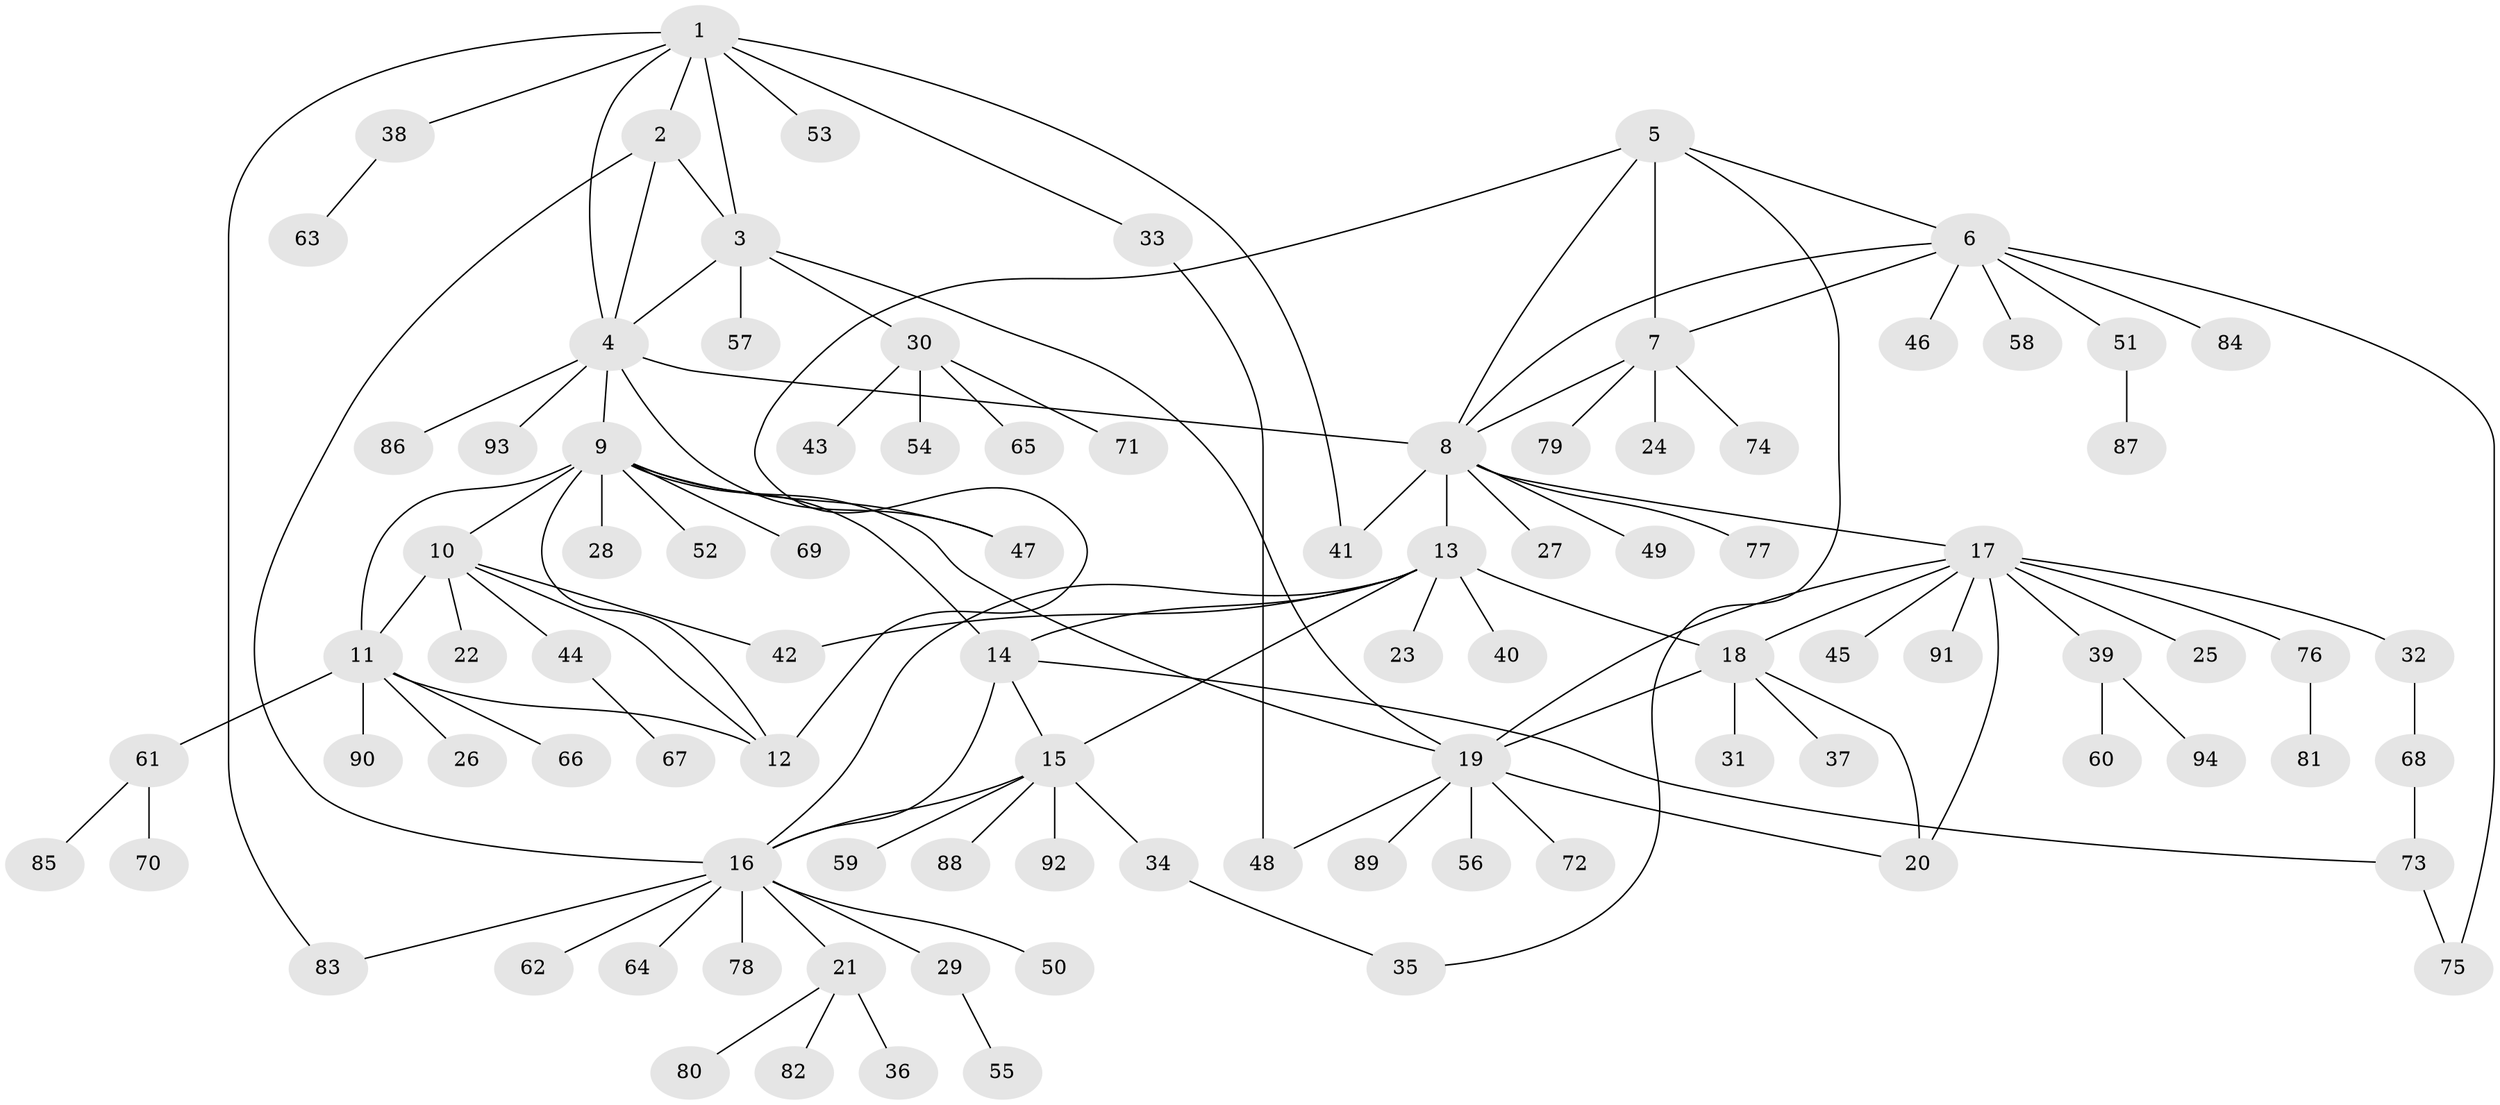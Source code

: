 // Generated by graph-tools (version 1.1) at 2025/11/02/27/25 16:11:32]
// undirected, 94 vertices, 122 edges
graph export_dot {
graph [start="1"]
  node [color=gray90,style=filled];
  1;
  2;
  3;
  4;
  5;
  6;
  7;
  8;
  9;
  10;
  11;
  12;
  13;
  14;
  15;
  16;
  17;
  18;
  19;
  20;
  21;
  22;
  23;
  24;
  25;
  26;
  27;
  28;
  29;
  30;
  31;
  32;
  33;
  34;
  35;
  36;
  37;
  38;
  39;
  40;
  41;
  42;
  43;
  44;
  45;
  46;
  47;
  48;
  49;
  50;
  51;
  52;
  53;
  54;
  55;
  56;
  57;
  58;
  59;
  60;
  61;
  62;
  63;
  64;
  65;
  66;
  67;
  68;
  69;
  70;
  71;
  72;
  73;
  74;
  75;
  76;
  77;
  78;
  79;
  80;
  81;
  82;
  83;
  84;
  85;
  86;
  87;
  88;
  89;
  90;
  91;
  92;
  93;
  94;
  1 -- 2;
  1 -- 3;
  1 -- 4;
  1 -- 33;
  1 -- 38;
  1 -- 41;
  1 -- 53;
  1 -- 83;
  2 -- 3;
  2 -- 4;
  2 -- 16;
  3 -- 4;
  3 -- 19;
  3 -- 30;
  3 -- 57;
  4 -- 8;
  4 -- 9;
  4 -- 47;
  4 -- 86;
  4 -- 93;
  5 -- 6;
  5 -- 7;
  5 -- 8;
  5 -- 12;
  5 -- 35;
  6 -- 7;
  6 -- 8;
  6 -- 46;
  6 -- 51;
  6 -- 58;
  6 -- 75;
  6 -- 84;
  7 -- 8;
  7 -- 24;
  7 -- 74;
  7 -- 79;
  8 -- 13;
  8 -- 17;
  8 -- 27;
  8 -- 41;
  8 -- 49;
  8 -- 77;
  9 -- 10;
  9 -- 11;
  9 -- 12;
  9 -- 14;
  9 -- 19;
  9 -- 28;
  9 -- 47;
  9 -- 52;
  9 -- 69;
  10 -- 11;
  10 -- 12;
  10 -- 22;
  10 -- 42;
  10 -- 44;
  11 -- 12;
  11 -- 26;
  11 -- 61;
  11 -- 66;
  11 -- 90;
  13 -- 14;
  13 -- 15;
  13 -- 16;
  13 -- 18;
  13 -- 23;
  13 -- 40;
  13 -- 42;
  14 -- 15;
  14 -- 16;
  14 -- 73;
  15 -- 16;
  15 -- 34;
  15 -- 59;
  15 -- 88;
  15 -- 92;
  16 -- 21;
  16 -- 29;
  16 -- 50;
  16 -- 62;
  16 -- 64;
  16 -- 78;
  16 -- 83;
  17 -- 18;
  17 -- 19;
  17 -- 20;
  17 -- 25;
  17 -- 32;
  17 -- 39;
  17 -- 45;
  17 -- 76;
  17 -- 91;
  18 -- 19;
  18 -- 20;
  18 -- 31;
  18 -- 37;
  19 -- 20;
  19 -- 48;
  19 -- 56;
  19 -- 72;
  19 -- 89;
  21 -- 36;
  21 -- 80;
  21 -- 82;
  29 -- 55;
  30 -- 43;
  30 -- 54;
  30 -- 65;
  30 -- 71;
  32 -- 68;
  33 -- 48;
  34 -- 35;
  38 -- 63;
  39 -- 60;
  39 -- 94;
  44 -- 67;
  51 -- 87;
  61 -- 70;
  61 -- 85;
  68 -- 73;
  73 -- 75;
  76 -- 81;
}
